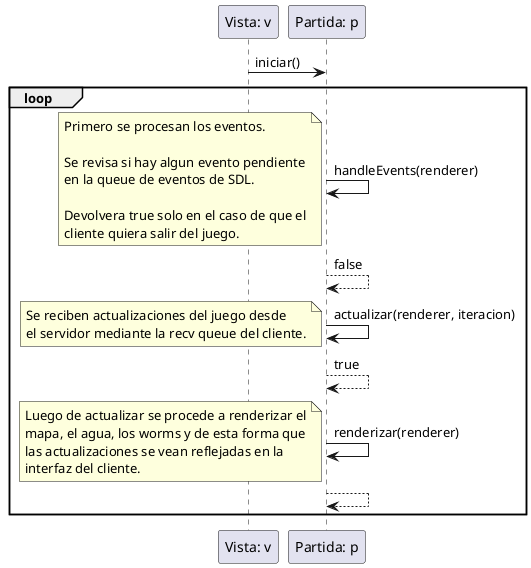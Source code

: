 @startuml
"Vista: v" -> "Partida: p": iniciar()

loop

"Partida: p" -> "Partida: p": handleEvents(renderer)

note left: Primero se procesan los eventos.\n\nSe revisa si hay algun evento pendiente\nen la queue de eventos de SDL.\n\nDevolvera true solo en el caso de que el\ncliente quiera salir del juego.

return false

"Partida: p" -> "Partida: p": actualizar(renderer, iteracion)

note left: Se reciben actualizaciones del juego desde\nel servidor mediante la recv queue del cliente.

return true

"Partida: p" -> "Partida: p": renderizar(renderer)

note left: Luego de actualizar se procede a renderizar el\nmapa, el agua, los worms y de esta forma que\nlas actualizaciones se vean reflejadas en la\ninterfaz del cliente.

return

end
@enduml